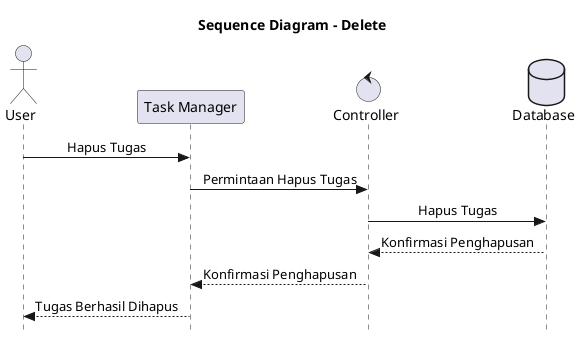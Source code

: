 @startuml delete
title Sequence Diagram - Delete
skinparam Style strictuml
skinparam SequenceMessageAlignment center

actor User
participant "Task Manager" as TM
control Controller
database Database

User -> TM: Hapus Tugas
TM -> Controller: Permintaan Hapus Tugas
Controller -> Database: Hapus Tugas
Database --> Controller: Konfirmasi Penghapusan
Controller --> TM: Konfirmasi Penghapusan
TM --> User: Tugas Berhasil Dihapus

@enduml